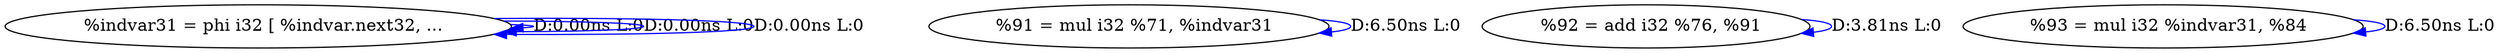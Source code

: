 digraph {
Node0x40c3670[label="  %indvar31 = phi i32 [ %indvar.next32, ..."];
Node0x40c3670 -> Node0x40c3670[label="D:0.00ns L:0",color=blue];
Node0x40c3670 -> Node0x40c3670[label="D:0.00ns L:0",color=blue];
Node0x40c3670 -> Node0x40c3670[label="D:0.00ns L:0",color=blue];
Node0x40c37b0[label="  %91 = mul i32 %71, %indvar31"];
Node0x40c37b0 -> Node0x40c37b0[label="D:6.50ns L:0",color=blue];
Node0x40c38f0[label="  %92 = add i32 %76, %91"];
Node0x40c38f0 -> Node0x40c38f0[label="D:3.81ns L:0",color=blue];
Node0x40c3a30[label="  %93 = mul i32 %indvar31, %84"];
Node0x40c3a30 -> Node0x40c3a30[label="D:6.50ns L:0",color=blue];
}
